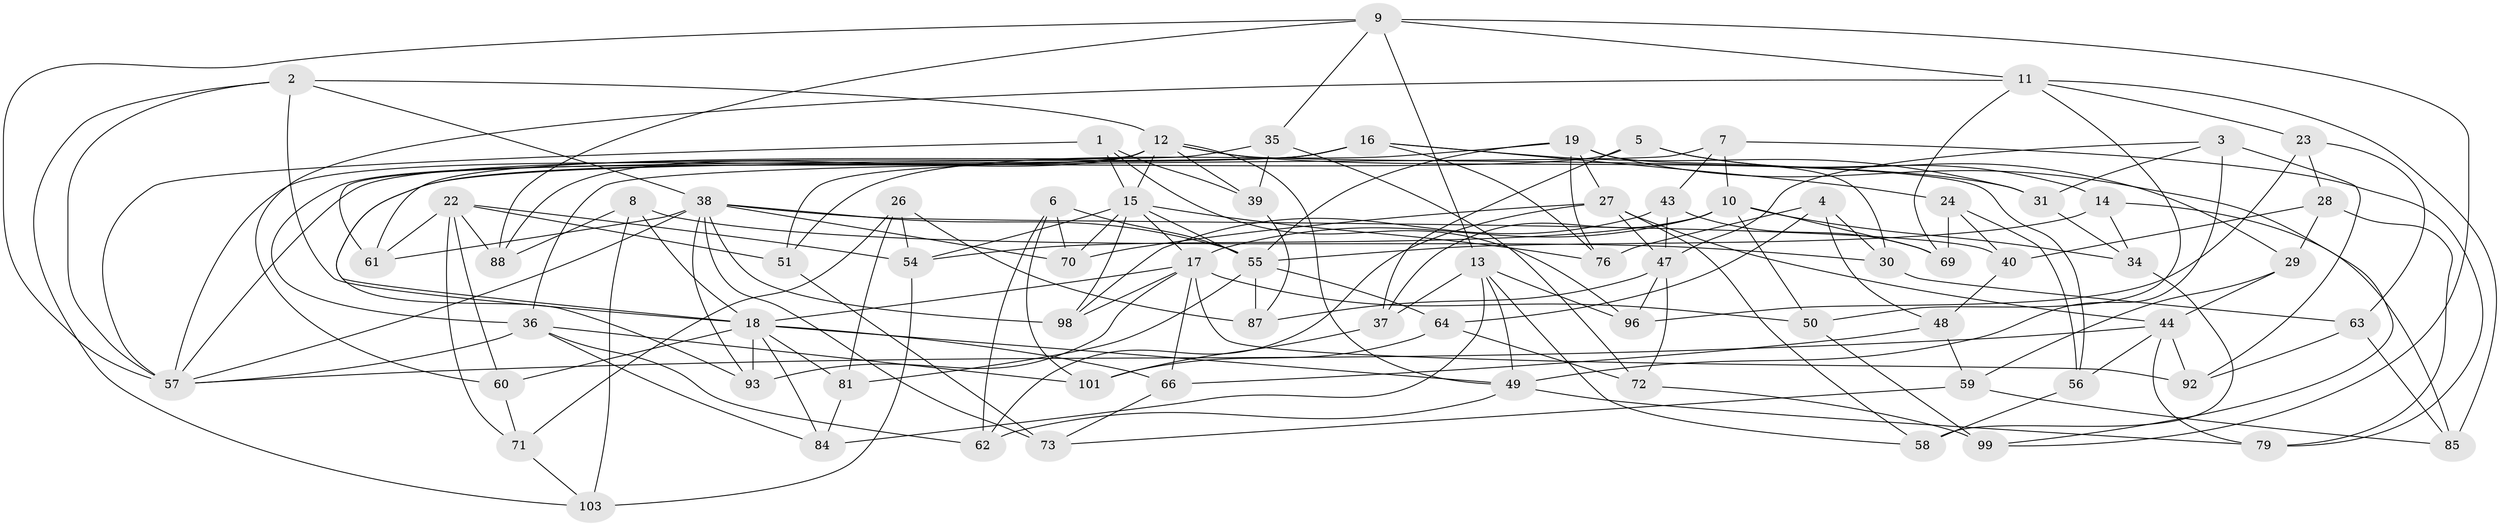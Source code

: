 // original degree distribution, {4: 1.0}
// Generated by graph-tools (version 1.1) at 2025/20/03/04/25 18:20:30]
// undirected, 73 vertices, 176 edges
graph export_dot {
graph [start="1"]
  node [color=gray90,style=filled];
  1;
  2 [super="+65"];
  3;
  4;
  5;
  6;
  7;
  8;
  9 [super="+21"];
  10 [super="+52+100"];
  11 [super="+20"];
  12 [super="+33+105"];
  13 [super="+95"];
  14;
  15 [super="+75"];
  16 [super="+32"];
  17 [super="+46"];
  18 [super="+41+74+45"];
  19 [super="+25"];
  22 [super="+94"];
  23;
  24;
  26;
  27 [super="+77"];
  28;
  29;
  30;
  31;
  34;
  35;
  36 [super="+42"];
  37;
  38 [super="+82+90"];
  39;
  40;
  43;
  44 [super="+68"];
  47 [super="+80"];
  48;
  49 [super="+89"];
  50;
  51;
  54 [super="+102"];
  55 [super="+91+97"];
  56;
  57 [super="+67"];
  58;
  59;
  60;
  61;
  62;
  63;
  64;
  66;
  69;
  70;
  71;
  72;
  73;
  76;
  79;
  81;
  84;
  85;
  87;
  88;
  92;
  93;
  96;
  98;
  99;
  101;
  103;
  1 -- 57;
  1 -- 15;
  1 -- 39;
  1 -- 96;
  2 -- 12;
  2 -- 38 [weight=2];
  2 -- 103;
  2 -- 57;
  2 -- 18;
  3 -- 92;
  3 -- 31;
  3 -- 49;
  3 -- 47;
  4 -- 64;
  4 -- 30;
  4 -- 76;
  4 -- 48;
  5 -- 14;
  5 -- 29;
  5 -- 93;
  5 -- 37;
  6 -- 55;
  6 -- 70;
  6 -- 62;
  6 -- 101;
  7 -- 79;
  7 -- 43;
  7 -- 10;
  7 -- 36;
  8 -- 88;
  8 -- 30;
  8 -- 103;
  8 -- 18;
  9 -- 11;
  9 -- 99;
  9 -- 88;
  9 -- 35;
  9 -- 57;
  9 -- 13;
  10 -- 50;
  10 -- 69;
  10 -- 54 [weight=2];
  10 -- 17;
  10 -- 34;
  10 -- 37;
  11 -- 23;
  11 -- 85;
  11 -- 50;
  11 -- 60;
  11 -- 69;
  12 -- 61;
  12 -- 39;
  12 -- 36;
  12 -- 31;
  12 -- 88;
  12 -- 56;
  12 -- 15;
  12 -- 49;
  12 -- 57;
  13 -- 37;
  13 -- 58;
  13 -- 84;
  13 -- 96;
  13 -- 49;
  14 -- 34;
  14 -- 85;
  14 -- 55;
  15 -- 76;
  15 -- 17;
  15 -- 98;
  15 -- 70;
  15 -- 54;
  15 -- 55;
  16 -- 51;
  16 -- 76;
  16 -- 18;
  16 -- 24;
  16 -- 57;
  16 -- 31;
  17 -- 50;
  17 -- 18;
  17 -- 98;
  17 -- 66;
  17 -- 92;
  17 -- 93;
  18 -- 84;
  18 -- 60;
  18 -- 66;
  18 -- 81;
  18 -- 49;
  18 -- 93;
  19 -- 27;
  19 -- 51;
  19 -- 30;
  19 -- 99;
  19 -- 76;
  19 -- 55;
  22 -- 88;
  22 -- 51;
  22 -- 60;
  22 -- 61;
  22 -- 71;
  22 -- 54;
  23 -- 96;
  23 -- 63;
  23 -- 28;
  24 -- 69;
  24 -- 56;
  24 -- 40;
  26 -- 81;
  26 -- 87;
  26 -- 54;
  26 -- 71;
  27 -- 47;
  27 -- 70;
  27 -- 58;
  27 -- 44;
  27 -- 62;
  28 -- 29;
  28 -- 79;
  28 -- 40;
  29 -- 59;
  29 -- 44;
  30 -- 63;
  31 -- 34;
  34 -- 58;
  35 -- 61;
  35 -- 72;
  35 -- 39;
  36 -- 84;
  36 -- 62;
  36 -- 57;
  36 -- 101;
  37 -- 101;
  38 -- 40;
  38 -- 55;
  38 -- 73;
  38 -- 61;
  38 -- 57;
  38 -- 70;
  38 -- 98;
  38 -- 93;
  39 -- 87;
  40 -- 48;
  43 -- 47;
  43 -- 69;
  43 -- 98;
  44 -- 56;
  44 -- 57;
  44 -- 79;
  44 -- 92;
  47 -- 96;
  47 -- 72;
  47 -- 87;
  48 -- 59;
  48 -- 66;
  49 -- 79;
  49 -- 62;
  50 -- 99;
  51 -- 73;
  54 -- 103;
  55 -- 64;
  55 -- 81;
  55 -- 87;
  56 -- 58;
  59 -- 73;
  59 -- 85;
  60 -- 71;
  63 -- 92;
  63 -- 85;
  64 -- 72;
  64 -- 101;
  66 -- 73;
  71 -- 103;
  72 -- 99;
  81 -- 84;
}
